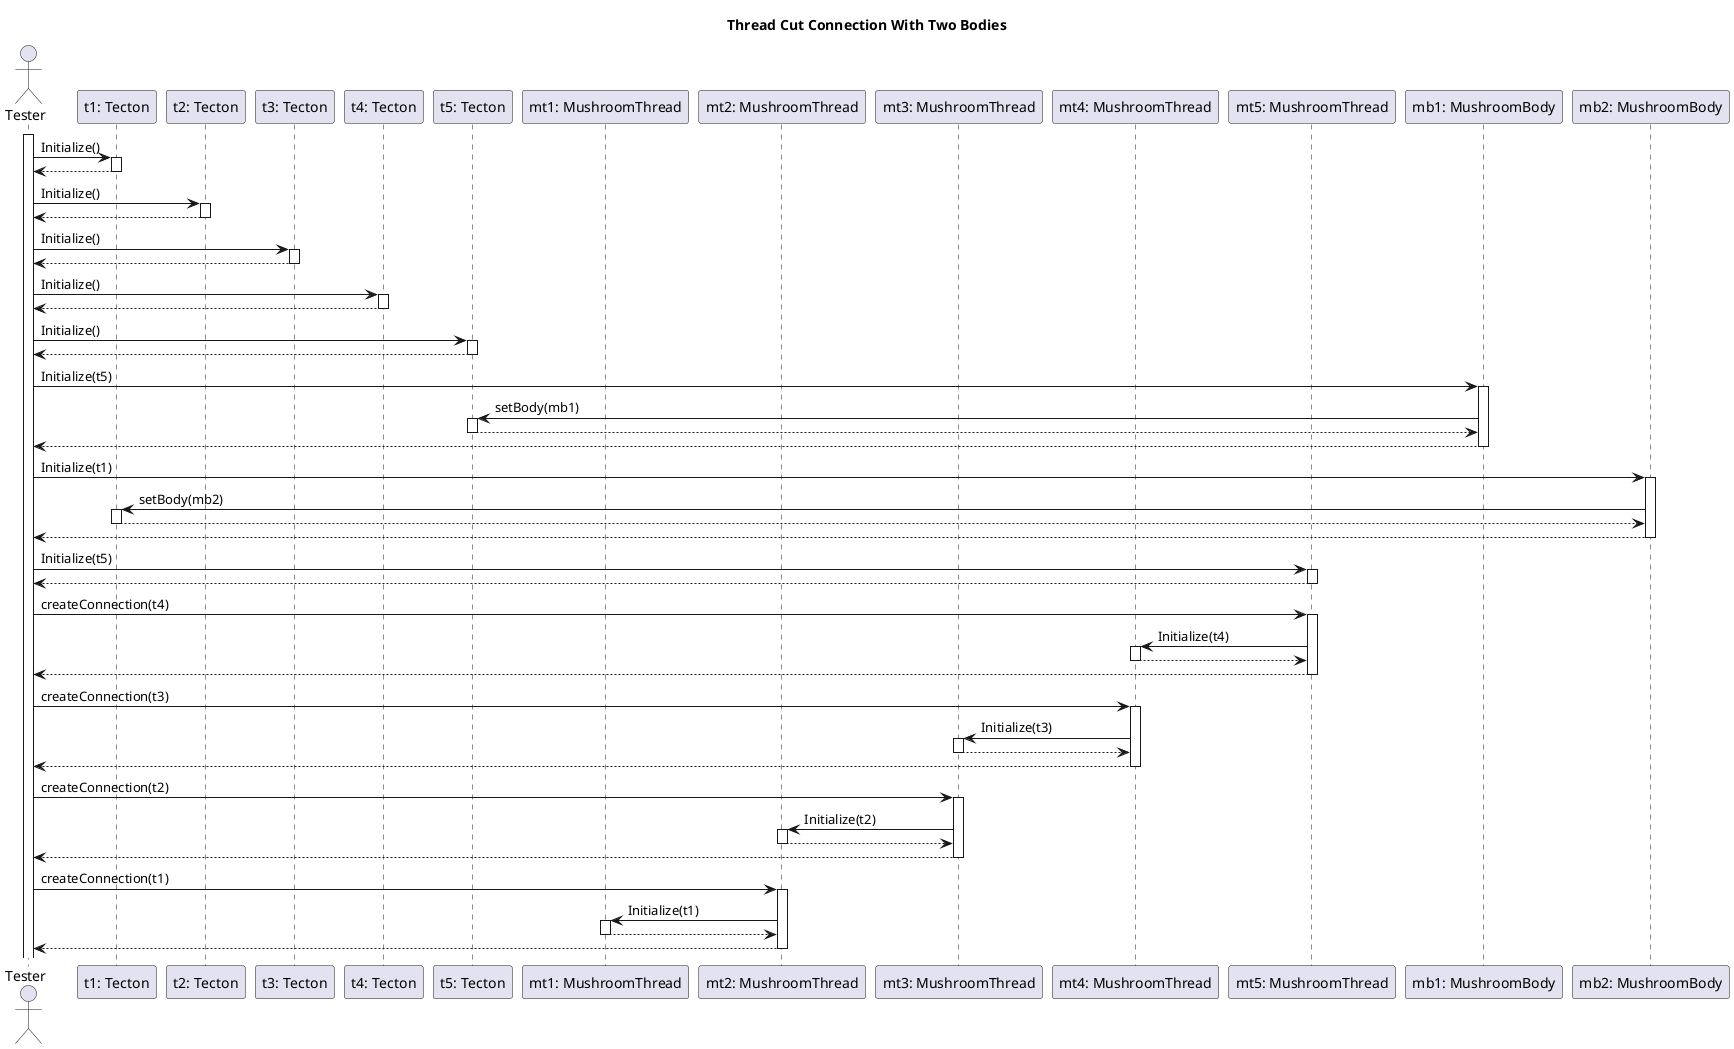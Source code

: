 @startuml  Cut Connection With Two Bodies

title Thread Cut Connection With Two Bodies

actor "Tester" as tester

participant "t1: Tecton" as t1
participant "t2: Tecton" as t2
participant "t3: Tecton" as t3
participant "t4: Tecton" as t4
participant "t5: Tecton" as t5

participant "mt1: MushroomThread" as mt1
participant "mt2: MushroomThread" as mt2
participant "mt3: MushroomThread" as mt3
participant "mt4: MushroomThread" as mt4
participant "mt5: MushroomThread" as mt5

participant "mb1: MushroomBody" as mb1
participant "mb2: MushroomBody" as mb2

activate tester

'Init Tectons
tester -> t1: Initialize()
activate t1
t1 --> tester
deactivate t1

tester -> t2: Initialize()
activate t2
t2 --> tester
deactivate t2

tester -> t3: Initialize()
activate t3
t3 --> tester
deactivate t3


tester -> t4: Initialize()
activate t4
t4 --> tester
deactivate t4

tester -> t5: Initialize()
activate t5
t5 --> tester
deactivate t5

'Init MB
tester -> mb1: Initialize(t5)
activate mb1

mb1 -> t5: setBody(mb1)
activate t5
t5--> mb1
deactivate t5

mb1 --> tester
deactivate mb1


tester -> mb2: Initialize(t1)
activate mb2

mb2 -> t1: setBody(mb2)
activate t1
t1 --> mb2
deactivate t1

mb2 --> tester
deactivate mb2

'Init mt5
tester -> mt5: Initialize(t5)
activate mt5
mt5 --> tester
deactivate mt5

'Create connections mt4
tester -> mt5: createConnection(t4)
activate mt5

mt5-> mt4: Initialize(t4)
activate mt4
mt4 --> mt5
deactivate mt4 

mt5 --> tester
deactivate mt5

'Create connections mt3
tester -> mt4: createConnection(t3)
activate mt4

mt4-> mt3: Initialize(t3)
activate mt3
mt3 --> mt4
deactivate mt3 

mt4 --> tester
deactivate mt4

'Create connections mt2
tester -> mt3: createConnection(t2)
activate mt3

mt3 -> mt2: Initialize(t2)
activate mt2
mt2 --> mt3
deactivate mt2 

mt3 --> tester
deactivate mt3

'Create connections mt1
tester -> mt2: createConnection(t1)
activate mt2

mt2 -> mt1: Initialize(t1)
activate mt1
mt1 --> mt2
deactivate mt1 

mt2 --> tester
deactivate mt2

@enduml